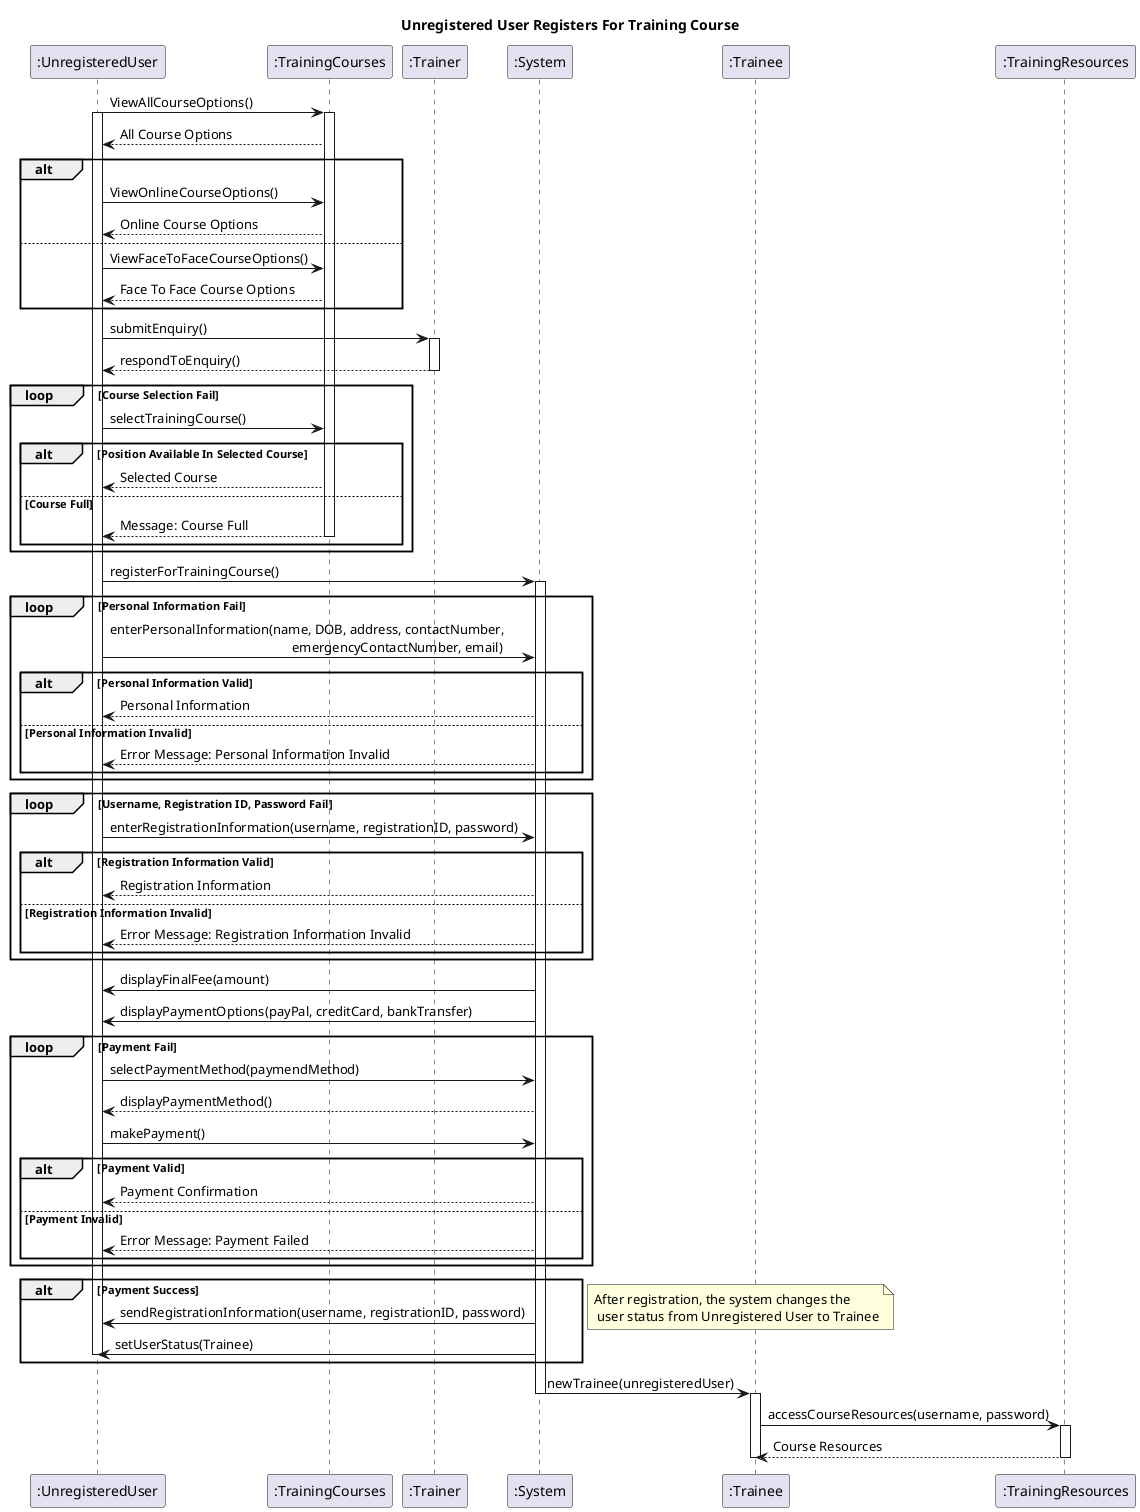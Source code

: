 @startuml
title "Unregistered User Registers For Training Course"

participant ":UnregisteredUser" as unregistered
participant ":TrainingCourses" as training
participant ":Trainer" as trainer
participant ":System" as system
participant ":Trainee" as trainee
participant ":TrainingResources" as trainingResources

' activate system

' view courses
unregistered -> training : ViewAllCourseOptions()
activate unregistered
activate training
training --> unregistered : All Course Options

alt
    unregistered -> training : ViewOnlineCourseOptions()
    training --> unregistered : Online Course Options
else
    unregistered -> training : ViewFaceToFaceCourseOptions()
    training --> unregistered : Face To Face Course Options
end

' Enquiry
unregistered -> trainer : submitEnquiry()
activate trainer
trainer --> unregistered : respondToEnquiry()
deactivate trainer

' select training course
loop Course Selection Fail
    unregistered -> training : selectTrainingCourse()
    alt Position Available In Selected Course
        training --> unregistered : Selected Course
    else Course Full
        training --> unregistered : Message: Course Full
        deactivate training
    end
end

' register for training
unregistered -> system : registerForTrainingCourse()
activate system
loop Personal Information Fail
    unregistered -> system : enterPersonalInformation(name, DOB, address, contactNumber,\n                                                      emergencyContactNumber, email)

    alt Personal Information Valid
        system --> unregistered : Personal Information
    else Personal Information Invalid
        system --> unregistered : Error Message: Personal Information Invalid
    end 
end

loop Username, Registration ID, Password Fail
    unregistered -> system : enterRegistrationInformation(username, registrationID, password)

    alt Registration Information Valid
        system --> unregistered : Registration Information
    else Registration Information Invalid
        system --> unregistered : Error Message: Registration Information Invalid   
    end 
end

' Dispaly fee and payment options
system -> unregistered : displayFinalFee(amount)
system -> unregistered : displayPaymentOptions(payPal, creditCard, bankTransfer)

' select payment method
loop Payment Fail
    unregistered -> system : selectPaymentMethod(paymendMethod)
    system --> unregistered : displayPaymentMethod()
    unregistered -> system : makePayment()

    alt Payment Valid
        system --> unregistered : Payment Confirmation
    else Payment Invalid
        system --> unregistered : Error Message: Payment Failed
    end 
end

alt Payment Success
    system -> unregistered : sendRegistrationInformation(username, registrationID, password)
    system -> unregistered : setUserStatus(Trainee)
    deactivate unregistered
end
note right: After registration, the system changes the\n user status from Unregistered User to Trainee

' access training resources
system -> trainee : newTrainee(unregisteredUser)
deactivate system
deactivate unregistered
activate trainee
trainee -> trainingResources : accessCourseResources(username, password)
activate trainingResources
trainingResources --> trainee : Course Resources
deactivate trainee
deactivate trainingResources

@enduml